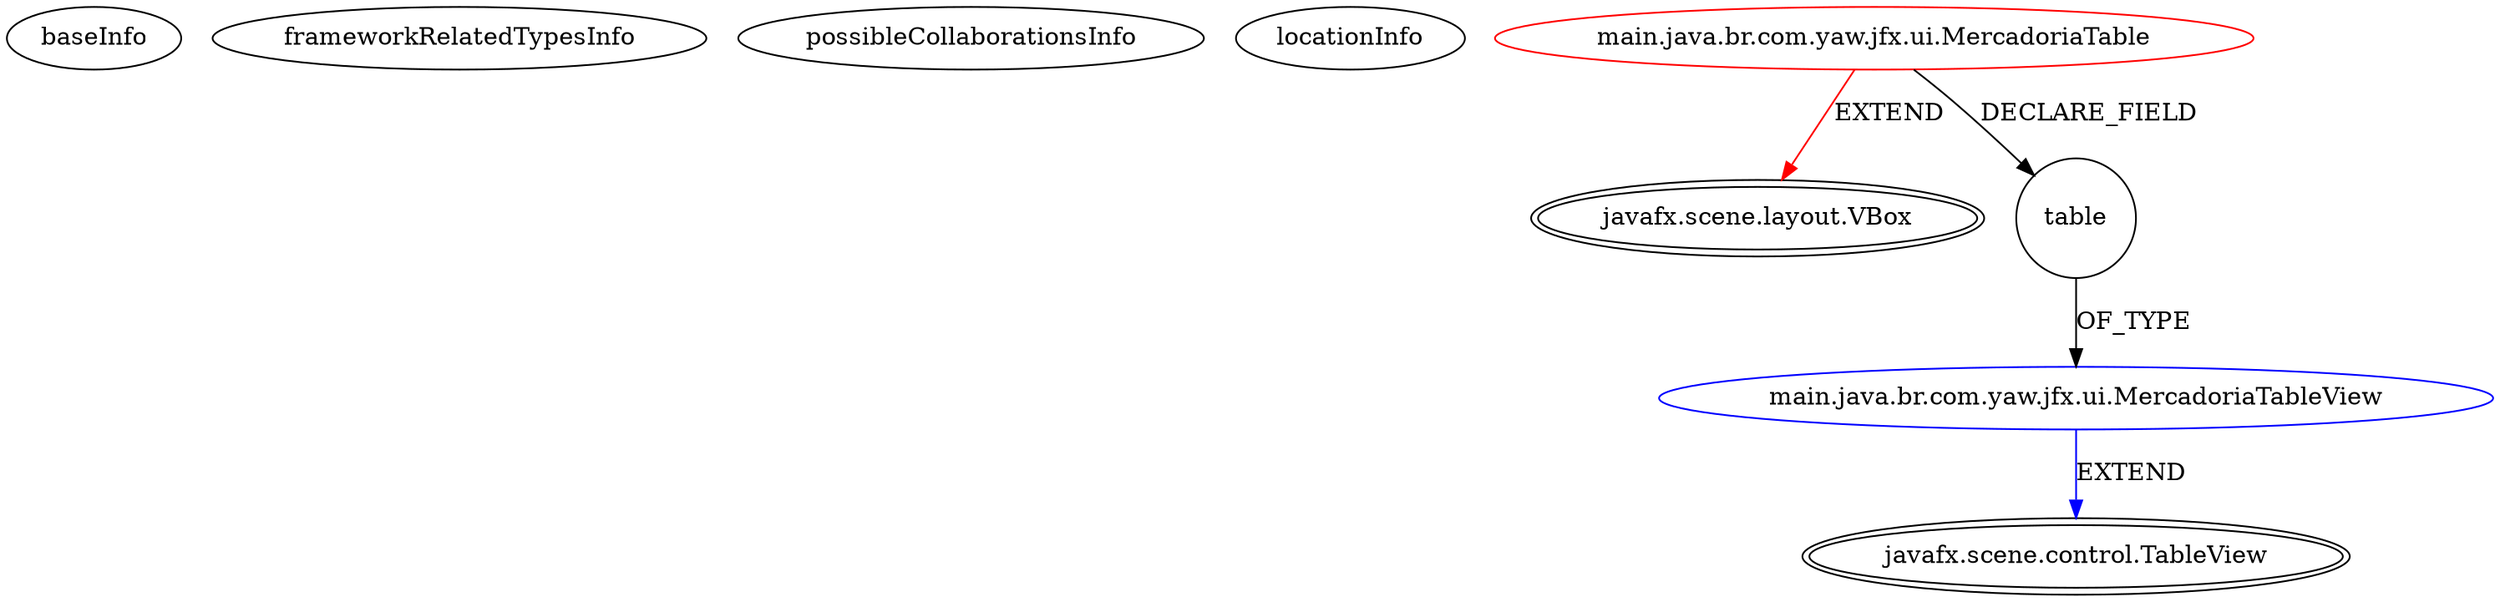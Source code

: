 digraph {
baseInfo[graphId=4873,category="extension_graph",isAnonymous=false,possibleRelation=true]
frameworkRelatedTypesInfo[0="javafx.scene.layout.VBox"]
possibleCollaborationsInfo[0="4873~FIELD_DECLARATION-~javafx.scene.layout.VBox ~javafx.scene.control.TableView ~false~false"]
locationInfo[projectName="yaw-javafx-jpa-crud",filePath="/yaw-javafx-jpa-crud/javafx-jpa-crud-master/src/main/java/br/com/yaw/jfx/ui/MercadoriaTable.java",contextSignature="MercadoriaTable",graphId="4873"]
0[label="main.java.br.com.yaw.jfx.ui.MercadoriaTable",vertexType="ROOT_CLIENT_CLASS_DECLARATION",isFrameworkType=false,color=red]
1[label="javafx.scene.layout.VBox",vertexType="FRAMEWORK_CLASS_TYPE",isFrameworkType=true,peripheries=2]
2[label="table",vertexType="FIELD_DECLARATION",isFrameworkType=false,shape=circle]
3[label="main.java.br.com.yaw.jfx.ui.MercadoriaTableView",vertexType="REFERENCE_CLIENT_CLASS_DECLARATION",isFrameworkType=false,color=blue]
4[label="javafx.scene.control.TableView",vertexType="FRAMEWORK_CLASS_TYPE",isFrameworkType=true,peripheries=2]
0->1[label="EXTEND",color=red]
0->2[label="DECLARE_FIELD"]
3->4[label="EXTEND",color=blue]
2->3[label="OF_TYPE"]
}
